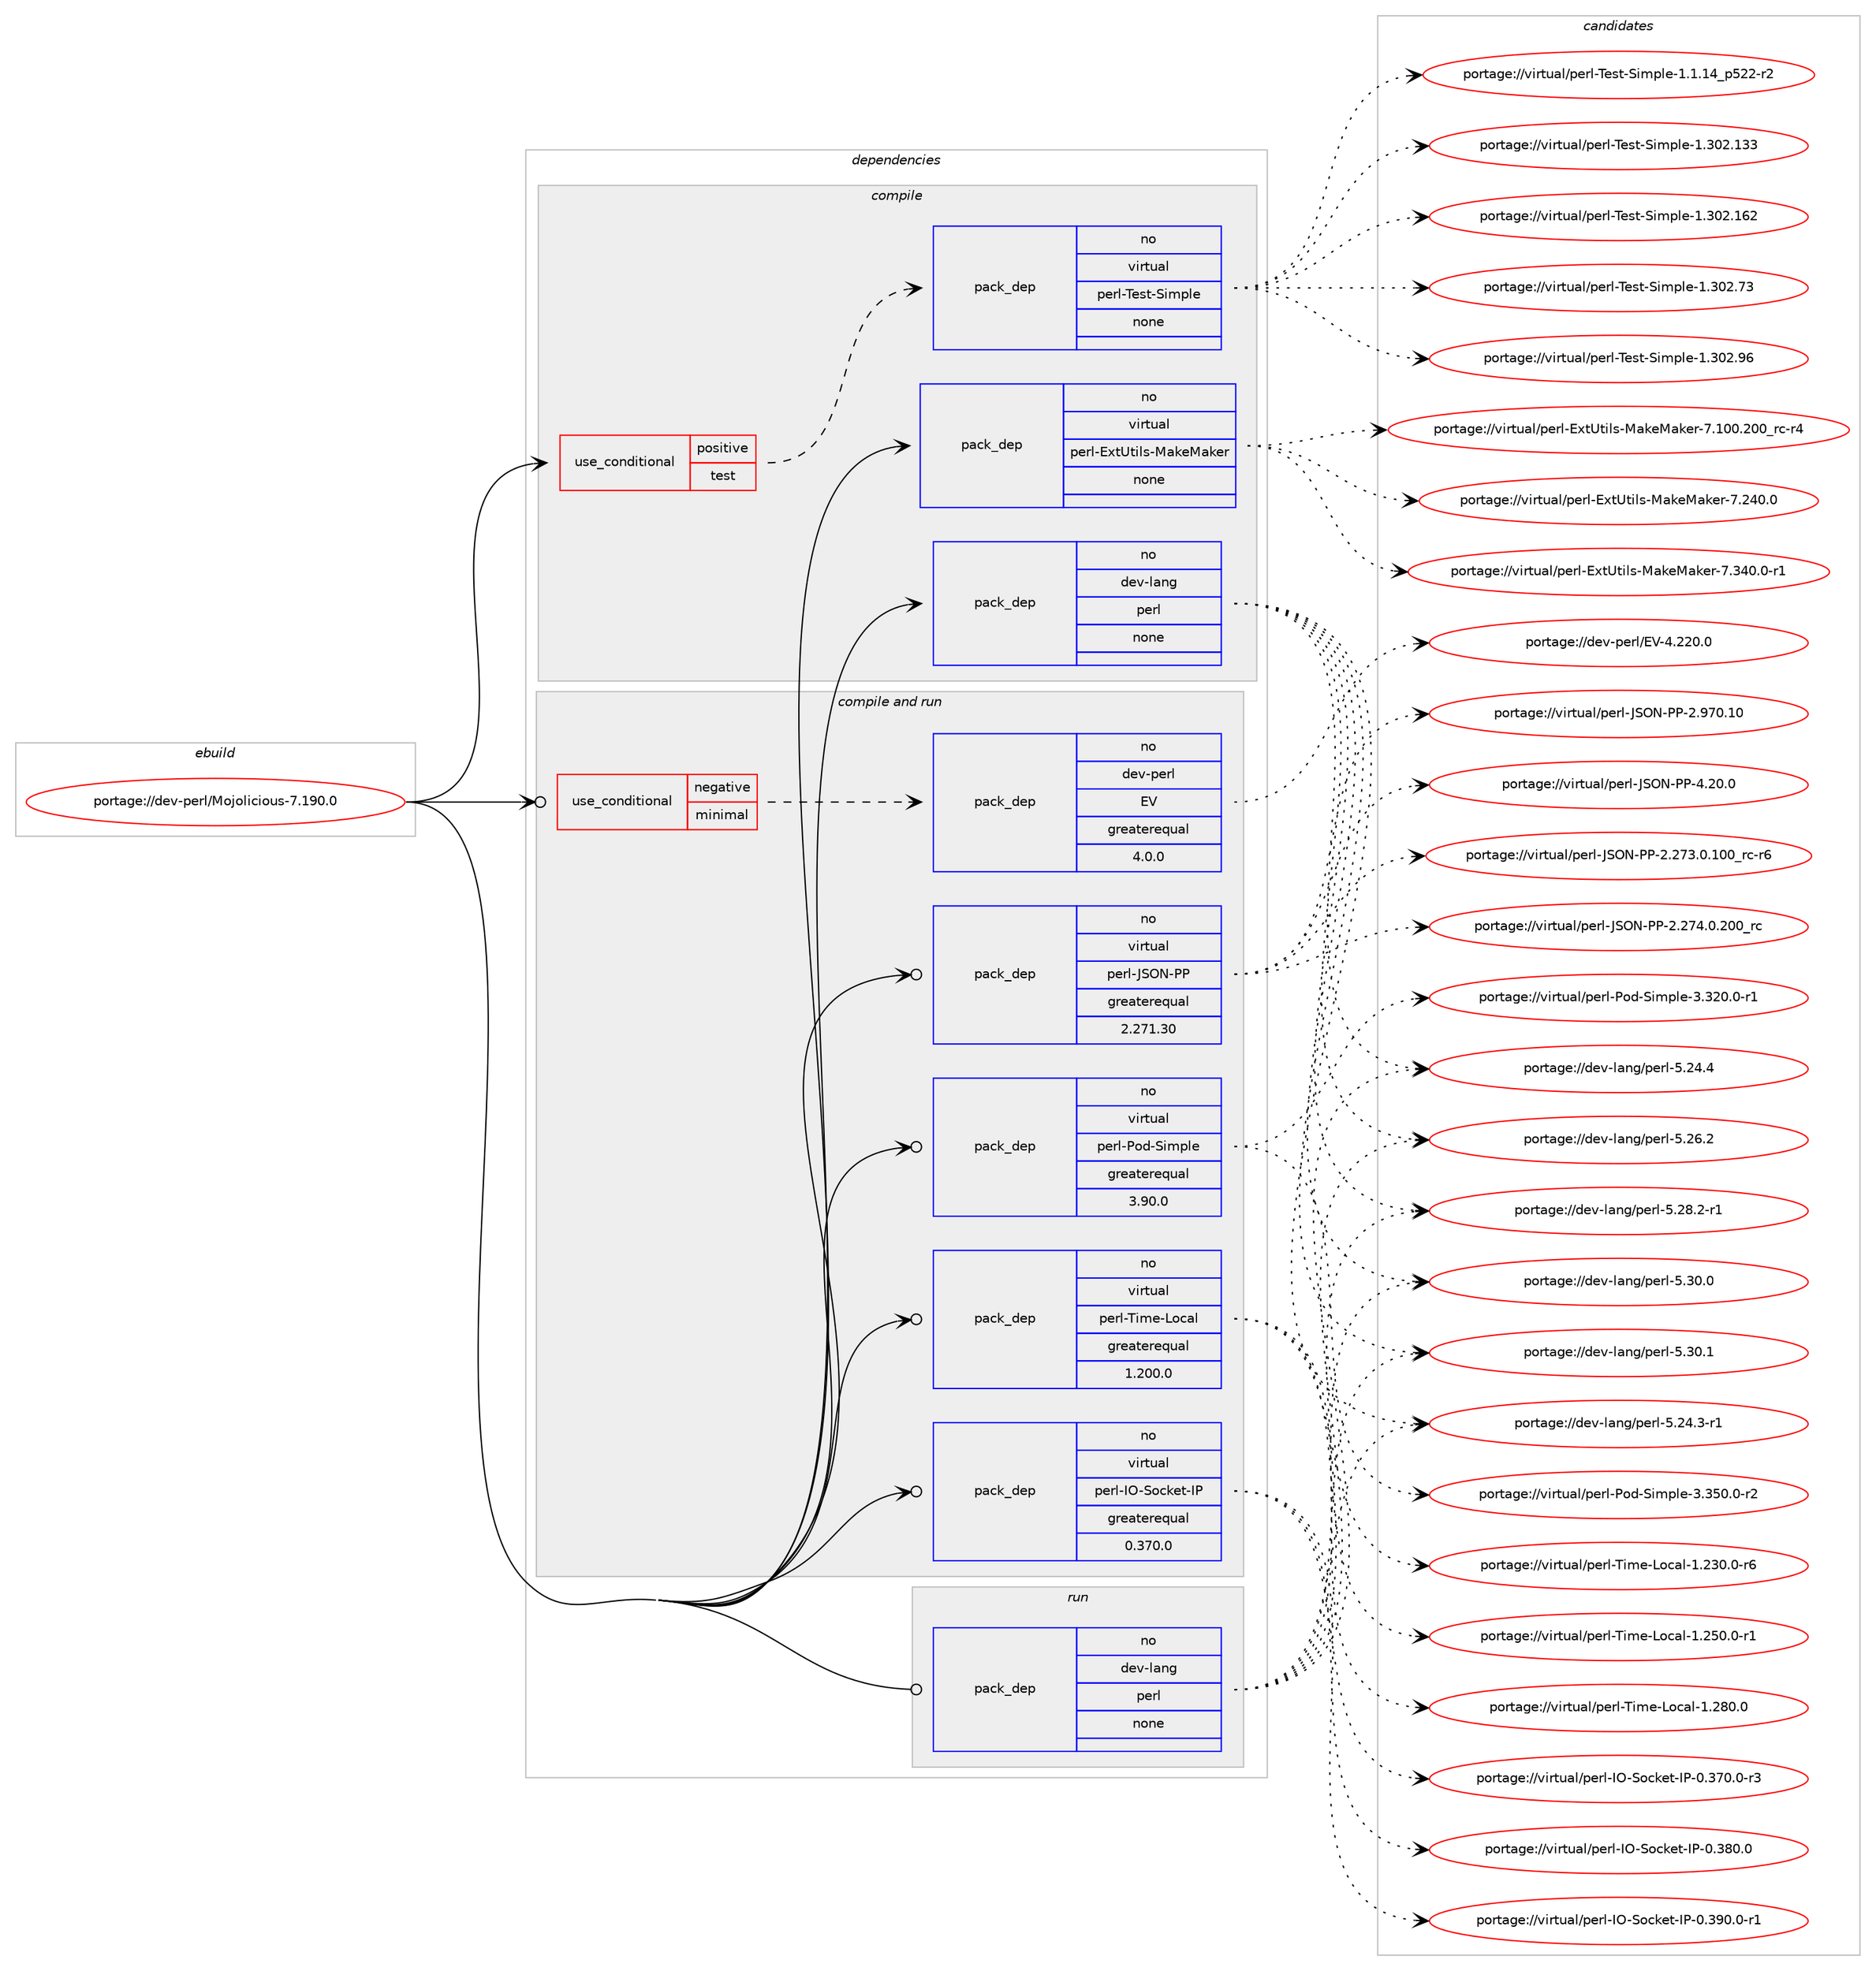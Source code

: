digraph prolog {

# *************
# Graph options
# *************

newrank=true;
concentrate=true;
compound=true;
graph [rankdir=LR,fontname=Helvetica,fontsize=10,ranksep=1.5];#, ranksep=2.5, nodesep=0.2];
edge  [arrowhead=vee];
node  [fontname=Helvetica,fontsize=10];

# **********
# The ebuild
# **********

subgraph cluster_leftcol {
color=gray;
rank=same;
label=<<i>ebuild</i>>;
id [label="portage://dev-perl/Mojolicious-7.190.0", color=red, width=4, href="../dev-perl/Mojolicious-7.190.0.svg"];
}

# ****************
# The dependencies
# ****************

subgraph cluster_midcol {
color=gray;
label=<<i>dependencies</i>>;
subgraph cluster_compile {
fillcolor="#eeeeee";
style=filled;
label=<<i>compile</i>>;
subgraph cond23284 {
dependency116475 [label=<<TABLE BORDER="0" CELLBORDER="1" CELLSPACING="0" CELLPADDING="4"><TR><TD ROWSPAN="3" CELLPADDING="10">use_conditional</TD></TR><TR><TD>positive</TD></TR><TR><TD>test</TD></TR></TABLE>>, shape=none, color=red];
subgraph pack90008 {
dependency116476 [label=<<TABLE BORDER="0" CELLBORDER="1" CELLSPACING="0" CELLPADDING="4" WIDTH="220"><TR><TD ROWSPAN="6" CELLPADDING="30">pack_dep</TD></TR><TR><TD WIDTH="110">no</TD></TR><TR><TD>virtual</TD></TR><TR><TD>perl-Test-Simple</TD></TR><TR><TD>none</TD></TR><TR><TD></TD></TR></TABLE>>, shape=none, color=blue];
}
dependency116475:e -> dependency116476:w [weight=20,style="dashed",arrowhead="vee"];
}
id:e -> dependency116475:w [weight=20,style="solid",arrowhead="vee"];
subgraph pack90009 {
dependency116477 [label=<<TABLE BORDER="0" CELLBORDER="1" CELLSPACING="0" CELLPADDING="4" WIDTH="220"><TR><TD ROWSPAN="6" CELLPADDING="30">pack_dep</TD></TR><TR><TD WIDTH="110">no</TD></TR><TR><TD>dev-lang</TD></TR><TR><TD>perl</TD></TR><TR><TD>none</TD></TR><TR><TD></TD></TR></TABLE>>, shape=none, color=blue];
}
id:e -> dependency116477:w [weight=20,style="solid",arrowhead="vee"];
subgraph pack90010 {
dependency116478 [label=<<TABLE BORDER="0" CELLBORDER="1" CELLSPACING="0" CELLPADDING="4" WIDTH="220"><TR><TD ROWSPAN="6" CELLPADDING="30">pack_dep</TD></TR><TR><TD WIDTH="110">no</TD></TR><TR><TD>virtual</TD></TR><TR><TD>perl-ExtUtils-MakeMaker</TD></TR><TR><TD>none</TD></TR><TR><TD></TD></TR></TABLE>>, shape=none, color=blue];
}
id:e -> dependency116478:w [weight=20,style="solid",arrowhead="vee"];
}
subgraph cluster_compileandrun {
fillcolor="#eeeeee";
style=filled;
label=<<i>compile and run</i>>;
subgraph cond23285 {
dependency116479 [label=<<TABLE BORDER="0" CELLBORDER="1" CELLSPACING="0" CELLPADDING="4"><TR><TD ROWSPAN="3" CELLPADDING="10">use_conditional</TD></TR><TR><TD>negative</TD></TR><TR><TD>minimal</TD></TR></TABLE>>, shape=none, color=red];
subgraph pack90011 {
dependency116480 [label=<<TABLE BORDER="0" CELLBORDER="1" CELLSPACING="0" CELLPADDING="4" WIDTH="220"><TR><TD ROWSPAN="6" CELLPADDING="30">pack_dep</TD></TR><TR><TD WIDTH="110">no</TD></TR><TR><TD>dev-perl</TD></TR><TR><TD>EV</TD></TR><TR><TD>greaterequal</TD></TR><TR><TD>4.0.0</TD></TR></TABLE>>, shape=none, color=blue];
}
dependency116479:e -> dependency116480:w [weight=20,style="dashed",arrowhead="vee"];
}
id:e -> dependency116479:w [weight=20,style="solid",arrowhead="odotvee"];
subgraph pack90012 {
dependency116481 [label=<<TABLE BORDER="0" CELLBORDER="1" CELLSPACING="0" CELLPADDING="4" WIDTH="220"><TR><TD ROWSPAN="6" CELLPADDING="30">pack_dep</TD></TR><TR><TD WIDTH="110">no</TD></TR><TR><TD>virtual</TD></TR><TR><TD>perl-IO-Socket-IP</TD></TR><TR><TD>greaterequal</TD></TR><TR><TD>0.370.0</TD></TR></TABLE>>, shape=none, color=blue];
}
id:e -> dependency116481:w [weight=20,style="solid",arrowhead="odotvee"];
subgraph pack90013 {
dependency116482 [label=<<TABLE BORDER="0" CELLBORDER="1" CELLSPACING="0" CELLPADDING="4" WIDTH="220"><TR><TD ROWSPAN="6" CELLPADDING="30">pack_dep</TD></TR><TR><TD WIDTH="110">no</TD></TR><TR><TD>virtual</TD></TR><TR><TD>perl-JSON-PP</TD></TR><TR><TD>greaterequal</TD></TR><TR><TD>2.271.30</TD></TR></TABLE>>, shape=none, color=blue];
}
id:e -> dependency116482:w [weight=20,style="solid",arrowhead="odotvee"];
subgraph pack90014 {
dependency116483 [label=<<TABLE BORDER="0" CELLBORDER="1" CELLSPACING="0" CELLPADDING="4" WIDTH="220"><TR><TD ROWSPAN="6" CELLPADDING="30">pack_dep</TD></TR><TR><TD WIDTH="110">no</TD></TR><TR><TD>virtual</TD></TR><TR><TD>perl-Pod-Simple</TD></TR><TR><TD>greaterequal</TD></TR><TR><TD>3.90.0</TD></TR></TABLE>>, shape=none, color=blue];
}
id:e -> dependency116483:w [weight=20,style="solid",arrowhead="odotvee"];
subgraph pack90015 {
dependency116484 [label=<<TABLE BORDER="0" CELLBORDER="1" CELLSPACING="0" CELLPADDING="4" WIDTH="220"><TR><TD ROWSPAN="6" CELLPADDING="30">pack_dep</TD></TR><TR><TD WIDTH="110">no</TD></TR><TR><TD>virtual</TD></TR><TR><TD>perl-Time-Local</TD></TR><TR><TD>greaterequal</TD></TR><TR><TD>1.200.0</TD></TR></TABLE>>, shape=none, color=blue];
}
id:e -> dependency116484:w [weight=20,style="solid",arrowhead="odotvee"];
}
subgraph cluster_run {
fillcolor="#eeeeee";
style=filled;
label=<<i>run</i>>;
subgraph pack90016 {
dependency116485 [label=<<TABLE BORDER="0" CELLBORDER="1" CELLSPACING="0" CELLPADDING="4" WIDTH="220"><TR><TD ROWSPAN="6" CELLPADDING="30">pack_dep</TD></TR><TR><TD WIDTH="110">no</TD></TR><TR><TD>dev-lang</TD></TR><TR><TD>perl</TD></TR><TR><TD>none</TD></TR><TR><TD></TD></TR></TABLE>>, shape=none, color=blue];
}
id:e -> dependency116485:w [weight=20,style="solid",arrowhead="odot"];
}
}

# **************
# The candidates
# **************

subgraph cluster_choices {
rank=same;
color=gray;
label=<<i>candidates</i>>;

subgraph choice90008 {
color=black;
nodesep=1;
choiceportage11810511411611797108471121011141084584101115116458310510911210810145494649464952951125350504511450 [label="portage://virtual/perl-Test-Simple-1.1.14_p522-r2", color=red, width=4,href="../virtual/perl-Test-Simple-1.1.14_p522-r2.svg"];
choiceportage11810511411611797108471121011141084584101115116458310510911210810145494651485046495151 [label="portage://virtual/perl-Test-Simple-1.302.133", color=red, width=4,href="../virtual/perl-Test-Simple-1.302.133.svg"];
choiceportage11810511411611797108471121011141084584101115116458310510911210810145494651485046495450 [label="portage://virtual/perl-Test-Simple-1.302.162", color=red, width=4,href="../virtual/perl-Test-Simple-1.302.162.svg"];
choiceportage118105114116117971084711210111410845841011151164583105109112108101454946514850465551 [label="portage://virtual/perl-Test-Simple-1.302.73", color=red, width=4,href="../virtual/perl-Test-Simple-1.302.73.svg"];
choiceportage118105114116117971084711210111410845841011151164583105109112108101454946514850465754 [label="portage://virtual/perl-Test-Simple-1.302.96", color=red, width=4,href="../virtual/perl-Test-Simple-1.302.96.svg"];
dependency116476:e -> choiceportage11810511411611797108471121011141084584101115116458310510911210810145494649464952951125350504511450:w [style=dotted,weight="100"];
dependency116476:e -> choiceportage11810511411611797108471121011141084584101115116458310510911210810145494651485046495151:w [style=dotted,weight="100"];
dependency116476:e -> choiceportage11810511411611797108471121011141084584101115116458310510911210810145494651485046495450:w [style=dotted,weight="100"];
dependency116476:e -> choiceportage118105114116117971084711210111410845841011151164583105109112108101454946514850465551:w [style=dotted,weight="100"];
dependency116476:e -> choiceportage118105114116117971084711210111410845841011151164583105109112108101454946514850465754:w [style=dotted,weight="100"];
}
subgraph choice90009 {
color=black;
nodesep=1;
choiceportage100101118451089711010347112101114108455346505246514511449 [label="portage://dev-lang/perl-5.24.3-r1", color=red, width=4,href="../dev-lang/perl-5.24.3-r1.svg"];
choiceportage10010111845108971101034711210111410845534650524652 [label="portage://dev-lang/perl-5.24.4", color=red, width=4,href="../dev-lang/perl-5.24.4.svg"];
choiceportage10010111845108971101034711210111410845534650544650 [label="portage://dev-lang/perl-5.26.2", color=red, width=4,href="../dev-lang/perl-5.26.2.svg"];
choiceportage100101118451089711010347112101114108455346505646504511449 [label="portage://dev-lang/perl-5.28.2-r1", color=red, width=4,href="../dev-lang/perl-5.28.2-r1.svg"];
choiceportage10010111845108971101034711210111410845534651484648 [label="portage://dev-lang/perl-5.30.0", color=red, width=4,href="../dev-lang/perl-5.30.0.svg"];
choiceportage10010111845108971101034711210111410845534651484649 [label="portage://dev-lang/perl-5.30.1", color=red, width=4,href="../dev-lang/perl-5.30.1.svg"];
dependency116477:e -> choiceportage100101118451089711010347112101114108455346505246514511449:w [style=dotted,weight="100"];
dependency116477:e -> choiceportage10010111845108971101034711210111410845534650524652:w [style=dotted,weight="100"];
dependency116477:e -> choiceportage10010111845108971101034711210111410845534650544650:w [style=dotted,weight="100"];
dependency116477:e -> choiceportage100101118451089711010347112101114108455346505646504511449:w [style=dotted,weight="100"];
dependency116477:e -> choiceportage10010111845108971101034711210111410845534651484648:w [style=dotted,weight="100"];
dependency116477:e -> choiceportage10010111845108971101034711210111410845534651484649:w [style=dotted,weight="100"];
}
subgraph choice90010 {
color=black;
nodesep=1;
choiceportage118105114116117971084711210111410845691201168511610510811545779710710177971071011144555464948484650484895114994511452 [label="portage://virtual/perl-ExtUtils-MakeMaker-7.100.200_rc-r4", color=red, width=4,href="../virtual/perl-ExtUtils-MakeMaker-7.100.200_rc-r4.svg"];
choiceportage118105114116117971084711210111410845691201168511610510811545779710710177971071011144555465052484648 [label="portage://virtual/perl-ExtUtils-MakeMaker-7.240.0", color=red, width=4,href="../virtual/perl-ExtUtils-MakeMaker-7.240.0.svg"];
choiceportage1181051141161179710847112101114108456912011685116105108115457797107101779710710111445554651524846484511449 [label="portage://virtual/perl-ExtUtils-MakeMaker-7.340.0-r1", color=red, width=4,href="../virtual/perl-ExtUtils-MakeMaker-7.340.0-r1.svg"];
dependency116478:e -> choiceportage118105114116117971084711210111410845691201168511610510811545779710710177971071011144555464948484650484895114994511452:w [style=dotted,weight="100"];
dependency116478:e -> choiceportage118105114116117971084711210111410845691201168511610510811545779710710177971071011144555465052484648:w [style=dotted,weight="100"];
dependency116478:e -> choiceportage1181051141161179710847112101114108456912011685116105108115457797107101779710710111445554651524846484511449:w [style=dotted,weight="100"];
}
subgraph choice90011 {
color=black;
nodesep=1;
choiceportage100101118451121011141084769864552465050484648 [label="portage://dev-perl/EV-4.220.0", color=red, width=4,href="../dev-perl/EV-4.220.0.svg"];
dependency116480:e -> choiceportage100101118451121011141084769864552465050484648:w [style=dotted,weight="100"];
}
subgraph choice90012 {
color=black;
nodesep=1;
choiceportage118105114116117971084711210111410845737945831119910710111645738045484651554846484511451 [label="portage://virtual/perl-IO-Socket-IP-0.370.0-r3", color=red, width=4,href="../virtual/perl-IO-Socket-IP-0.370.0-r3.svg"];
choiceportage11810511411611797108471121011141084573794583111991071011164573804548465156484648 [label="portage://virtual/perl-IO-Socket-IP-0.380.0", color=red, width=4,href="../virtual/perl-IO-Socket-IP-0.380.0.svg"];
choiceportage118105114116117971084711210111410845737945831119910710111645738045484651574846484511449 [label="portage://virtual/perl-IO-Socket-IP-0.390.0-r1", color=red, width=4,href="../virtual/perl-IO-Socket-IP-0.390.0-r1.svg"];
dependency116481:e -> choiceportage118105114116117971084711210111410845737945831119910710111645738045484651554846484511451:w [style=dotted,weight="100"];
dependency116481:e -> choiceportage11810511411611797108471121011141084573794583111991071011164573804548465156484648:w [style=dotted,weight="100"];
dependency116481:e -> choiceportage118105114116117971084711210111410845737945831119910710111645738045484651574846484511449:w [style=dotted,weight="100"];
}
subgraph choice90013 {
color=black;
nodesep=1;
choiceportage1181051141161179710847112101114108457483797845808045504650555146484649484895114994511454 [label="portage://virtual/perl-JSON-PP-2.273.0.100_rc-r6", color=red, width=4,href="../virtual/perl-JSON-PP-2.273.0.100_rc-r6.svg"];
choiceportage118105114116117971084711210111410845748379784580804550465055524648465048489511499 [label="portage://virtual/perl-JSON-PP-2.274.0.200_rc", color=red, width=4,href="../virtual/perl-JSON-PP-2.274.0.200_rc.svg"];
choiceportage11810511411611797108471121011141084574837978458080455046575548464948 [label="portage://virtual/perl-JSON-PP-2.970.10", color=red, width=4,href="../virtual/perl-JSON-PP-2.970.10.svg"];
choiceportage1181051141161179710847112101114108457483797845808045524650484648 [label="portage://virtual/perl-JSON-PP-4.20.0", color=red, width=4,href="../virtual/perl-JSON-PP-4.20.0.svg"];
dependency116482:e -> choiceportage1181051141161179710847112101114108457483797845808045504650555146484649484895114994511454:w [style=dotted,weight="100"];
dependency116482:e -> choiceportage118105114116117971084711210111410845748379784580804550465055524648465048489511499:w [style=dotted,weight="100"];
dependency116482:e -> choiceportage11810511411611797108471121011141084574837978458080455046575548464948:w [style=dotted,weight="100"];
dependency116482:e -> choiceportage1181051141161179710847112101114108457483797845808045524650484648:w [style=dotted,weight="100"];
}
subgraph choice90014 {
color=black;
nodesep=1;
choiceportage11810511411611797108471121011141084580111100458310510911210810145514651504846484511449 [label="portage://virtual/perl-Pod-Simple-3.320.0-r1", color=red, width=4,href="../virtual/perl-Pod-Simple-3.320.0-r1.svg"];
choiceportage11810511411611797108471121011141084580111100458310510911210810145514651534846484511450 [label="portage://virtual/perl-Pod-Simple-3.350.0-r2", color=red, width=4,href="../virtual/perl-Pod-Simple-3.350.0-r2.svg"];
dependency116483:e -> choiceportage11810511411611797108471121011141084580111100458310510911210810145514651504846484511449:w [style=dotted,weight="100"];
dependency116483:e -> choiceportage11810511411611797108471121011141084580111100458310510911210810145514651534846484511450:w [style=dotted,weight="100"];
}
subgraph choice90015 {
color=black;
nodesep=1;
choiceportage118105114116117971084711210111410845841051091014576111999710845494650514846484511454 [label="portage://virtual/perl-Time-Local-1.230.0-r6", color=red, width=4,href="../virtual/perl-Time-Local-1.230.0-r6.svg"];
choiceportage118105114116117971084711210111410845841051091014576111999710845494650534846484511449 [label="portage://virtual/perl-Time-Local-1.250.0-r1", color=red, width=4,href="../virtual/perl-Time-Local-1.250.0-r1.svg"];
choiceportage11810511411611797108471121011141084584105109101457611199971084549465056484648 [label="portage://virtual/perl-Time-Local-1.280.0", color=red, width=4,href="../virtual/perl-Time-Local-1.280.0.svg"];
dependency116484:e -> choiceportage118105114116117971084711210111410845841051091014576111999710845494650514846484511454:w [style=dotted,weight="100"];
dependency116484:e -> choiceportage118105114116117971084711210111410845841051091014576111999710845494650534846484511449:w [style=dotted,weight="100"];
dependency116484:e -> choiceportage11810511411611797108471121011141084584105109101457611199971084549465056484648:w [style=dotted,weight="100"];
}
subgraph choice90016 {
color=black;
nodesep=1;
choiceportage100101118451089711010347112101114108455346505246514511449 [label="portage://dev-lang/perl-5.24.3-r1", color=red, width=4,href="../dev-lang/perl-5.24.3-r1.svg"];
choiceportage10010111845108971101034711210111410845534650524652 [label="portage://dev-lang/perl-5.24.4", color=red, width=4,href="../dev-lang/perl-5.24.4.svg"];
choiceportage10010111845108971101034711210111410845534650544650 [label="portage://dev-lang/perl-5.26.2", color=red, width=4,href="../dev-lang/perl-5.26.2.svg"];
choiceportage100101118451089711010347112101114108455346505646504511449 [label="portage://dev-lang/perl-5.28.2-r1", color=red, width=4,href="../dev-lang/perl-5.28.2-r1.svg"];
choiceportage10010111845108971101034711210111410845534651484648 [label="portage://dev-lang/perl-5.30.0", color=red, width=4,href="../dev-lang/perl-5.30.0.svg"];
choiceportage10010111845108971101034711210111410845534651484649 [label="portage://dev-lang/perl-5.30.1", color=red, width=4,href="../dev-lang/perl-5.30.1.svg"];
dependency116485:e -> choiceportage100101118451089711010347112101114108455346505246514511449:w [style=dotted,weight="100"];
dependency116485:e -> choiceportage10010111845108971101034711210111410845534650524652:w [style=dotted,weight="100"];
dependency116485:e -> choiceportage10010111845108971101034711210111410845534650544650:w [style=dotted,weight="100"];
dependency116485:e -> choiceportage100101118451089711010347112101114108455346505646504511449:w [style=dotted,weight="100"];
dependency116485:e -> choiceportage10010111845108971101034711210111410845534651484648:w [style=dotted,weight="100"];
dependency116485:e -> choiceportage10010111845108971101034711210111410845534651484649:w [style=dotted,weight="100"];
}
}

}
